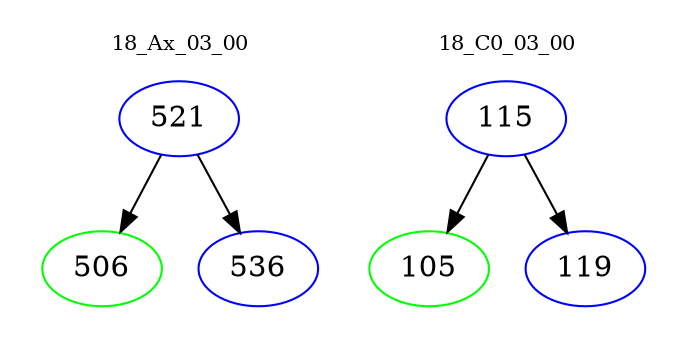 digraph{
subgraph cluster_0 {
color = white
label = "18_Ax_03_00";
fontsize=10;
T0_521 [label="521", color="blue"]
T0_521 -> T0_506 [color="black"]
T0_506 [label="506", color="green"]
T0_521 -> T0_536 [color="black"]
T0_536 [label="536", color="blue"]
}
subgraph cluster_1 {
color = white
label = "18_C0_03_00";
fontsize=10;
T1_115 [label="115", color="blue"]
T1_115 -> T1_105 [color="black"]
T1_105 [label="105", color="green"]
T1_115 -> T1_119 [color="black"]
T1_119 [label="119", color="blue"]
}
}
